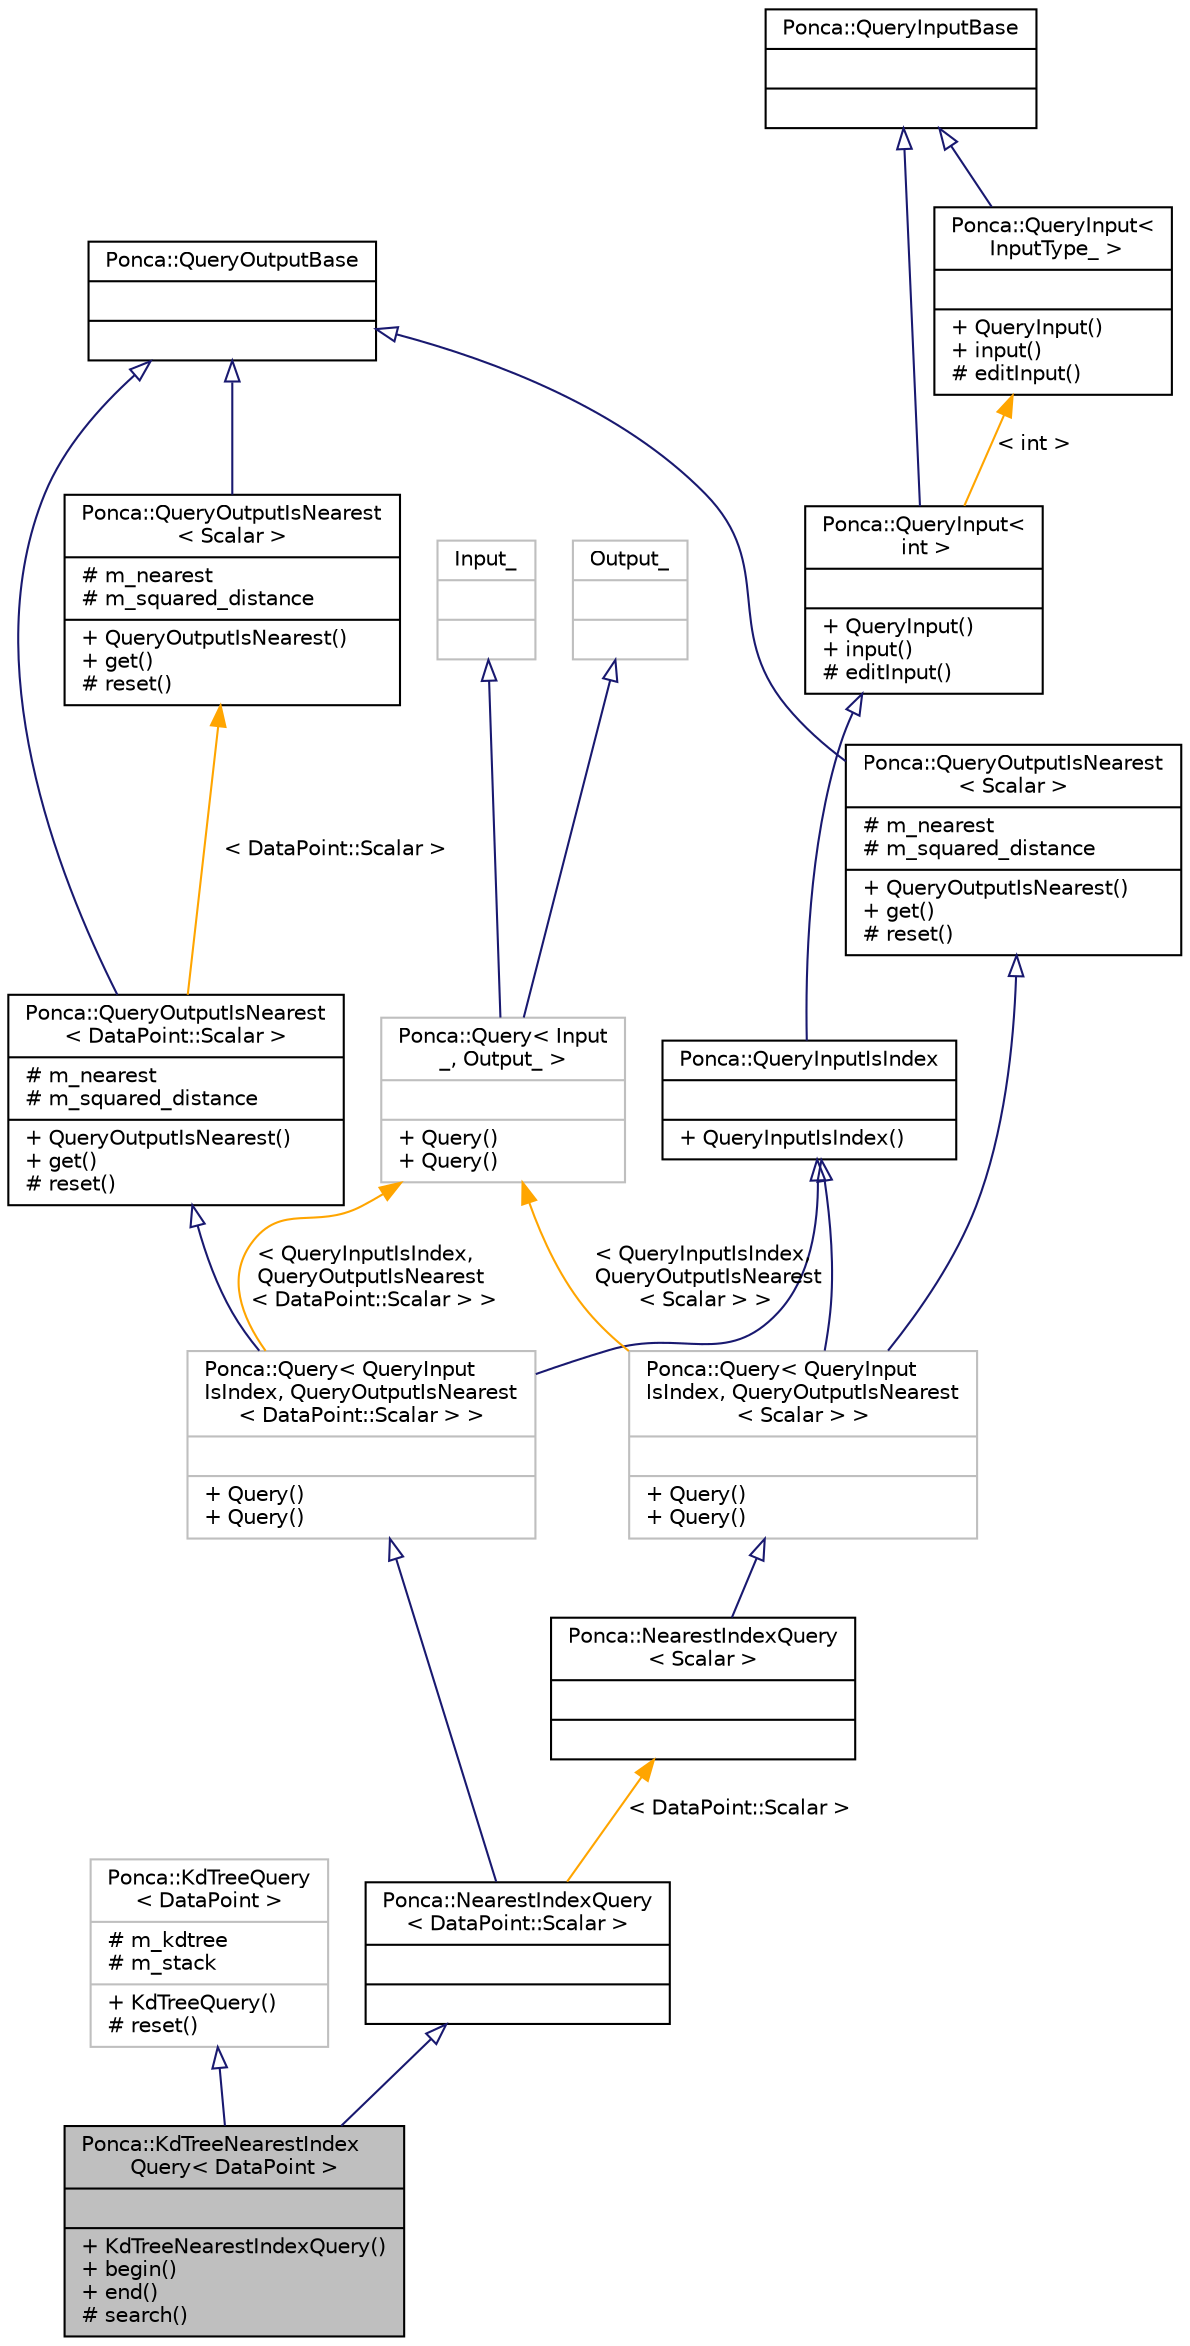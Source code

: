 digraph "Ponca::KdTreeNearestIndexQuery&lt; DataPoint &gt;"
{
 // INTERACTIVE_SVG=YES
 // LATEX_PDF_SIZE
  bgcolor="transparent";
  edge [fontname="Helvetica",fontsize="10",labelfontname="Helvetica",labelfontsize="10"];
  node [fontname="Helvetica",fontsize="10",shape=record];
  Node1 [label="{Ponca::KdTreeNearestIndex\lQuery\< DataPoint \>\n||+ KdTreeNearestIndexQuery()\l+ begin()\l+ end()\l# search()\l}",height=0.2,width=0.4,color="black", fillcolor="grey75", style="filled", fontcolor="black",tooltip=" "];
  Node2 -> Node1 [dir="back",color="midnightblue",fontsize="10",style="solid",arrowtail="onormal",fontname="Helvetica"];
  Node2 [label="{Ponca::KdTreeQuery\l\< DataPoint \>\n|# m_kdtree\l# m_stack\l|+ KdTreeQuery()\l# reset()\l}",height=0.2,width=0.4,color="grey75",URL="$group__spatialpartitioning.html#classPonca_1_1KdTreeQuery",tooltip=" "];
  Node3 -> Node1 [dir="back",color="midnightblue",fontsize="10",style="solid",arrowtail="onormal",fontname="Helvetica"];
  Node3 [label="{Ponca::NearestIndexQuery\l\< DataPoint::Scalar \>\n||}",height=0.2,width=0.4,color="black",URL="$group__spatialpartitioning.html",tooltip=" "];
  Node4 -> Node3 [dir="back",color="midnightblue",fontsize="10",style="solid",arrowtail="onormal",fontname="Helvetica"];
  Node4 [label="{Ponca::Query\< QueryInput\lIsIndex, QueryOutputIsNearest\l\< DataPoint::Scalar \> \>\n||+ Query()\l+ Query()\l}",height=0.2,width=0.4,color="grey75",URL="$group__spatialpartitioning.html",tooltip=" "];
  Node5 -> Node4 [dir="back",color="midnightblue",fontsize="10",style="solid",arrowtail="onormal",fontname="Helvetica"];
  Node5 [label="{Ponca::QueryInputIsIndex\n||+ QueryInputIsIndex()\l}",height=0.2,width=0.4,color="black",URL="$group__spatialpartitioning.html#structPonca_1_1QueryInputIsIndex",tooltip="Base class for queries storing points."];
  Node6 -> Node5 [dir="back",color="midnightblue",fontsize="10",style="solid",arrowtail="onormal",fontname="Helvetica"];
  Node6 [label="{Ponca::QueryInput\<\l int \>\n||+ QueryInput()\l+ input()\l# editInput()\l}",height=0.2,width=0.4,color="black",URL="$group__spatialpartitioning.html",tooltip=" "];
  Node7 -> Node6 [dir="back",color="midnightblue",fontsize="10",style="solid",arrowtail="onormal",fontname="Helvetica"];
  Node7 [label="{Ponca::QueryInputBase\n||}",height=0.2,width=0.4,color="black",URL="$group__spatialpartitioning.html#structPonca_1_1QueryInputBase",tooltip="Base class for queries input type."];
  Node8 -> Node6 [dir="back",color="orange",fontsize="10",style="solid",label=" \< int \>" ,fontname="Helvetica"];
  Node8 [label="{Ponca::QueryInput\<\l InputType_ \>\n||+ QueryInput()\l+ input()\l# editInput()\l}",height=0.2,width=0.4,color="black",URL="$group__spatialpartitioning.html#structPonca_1_1QueryInput",tooltip="Base class for typed queries input type."];
  Node7 -> Node8 [dir="back",color="midnightblue",fontsize="10",style="solid",arrowtail="onormal",fontname="Helvetica"];
  Node9 -> Node4 [dir="back",color="midnightblue",fontsize="10",style="solid",arrowtail="onormal",fontname="Helvetica"];
  Node9 [label="{Ponca::QueryOutputIsNearest\l\< DataPoint::Scalar \>\n|# m_nearest\l# m_squared_distance\l|+ QueryOutputIsNearest()\l+ get()\l# reset()\l}",height=0.2,width=0.4,color="black",URL="$group__spatialpartitioning.html",tooltip=" "];
  Node10 -> Node9 [dir="back",color="midnightblue",fontsize="10",style="solid",arrowtail="onormal",fontname="Helvetica"];
  Node10 [label="{Ponca::QueryOutputBase\n||}",height=0.2,width=0.4,color="black",URL="$group__spatialpartitioning.html#structPonca_1_1QueryOutputBase",tooltip="Base class for queries output type."];
  Node11 -> Node9 [dir="back",color="orange",fontsize="10",style="solid",label=" \< DataPoint::Scalar \>" ,fontname="Helvetica"];
  Node11 [label="{Ponca::QueryOutputIsNearest\l\< Scalar \>\n|# m_nearest\l# m_squared_distance\l|+ QueryOutputIsNearest()\l+ get()\l# reset()\l}",height=0.2,width=0.4,color="black",URL="$group__spatialpartitioning.html#structPonca_1_1QueryOutputIsNearest",tooltip="Base class for nearest queries."];
  Node10 -> Node11 [dir="back",color="midnightblue",fontsize="10",style="solid",arrowtail="onormal",fontname="Helvetica"];
  Node12 -> Node4 [dir="back",color="orange",fontsize="10",style="solid",label=" \< QueryInputIsIndex,\l QueryOutputIsNearest\l\< DataPoint::Scalar \> \>" ,fontname="Helvetica"];
  Node12 [label="{Ponca::Query\< Input\l_, Output_ \>\n||+ Query()\l+ Query()\l}",height=0.2,width=0.4,color="grey75",URL="$group__spatialpartitioning.html#structPonca_1_1Query",tooltip=" "];
  Node13 -> Node12 [dir="back",color="midnightblue",fontsize="10",style="solid",arrowtail="onormal",fontname="Helvetica"];
  Node13 [label="{Input_\n||}",height=0.2,width=0.4,color="grey75",tooltip=" "];
  Node14 -> Node12 [dir="back",color="midnightblue",fontsize="10",style="solid",arrowtail="onormal",fontname="Helvetica"];
  Node14 [label="{Output_\n||}",height=0.2,width=0.4,color="grey75",tooltip=" "];
  Node15 -> Node3 [dir="back",color="orange",fontsize="10",style="solid",label=" \< DataPoint::Scalar \>" ,fontname="Helvetica"];
  Node15 [label="{Ponca::NearestIndexQuery\l\< Scalar \>\n||}",height=0.2,width=0.4,color="black",URL="$group__spatialpartitioning.html#structPonca_1_1NearestIndexQuery",tooltip="Base Query class combining QueryInputIsIndex and QueryOutputIsNearest."];
  Node16 -> Node15 [dir="back",color="midnightblue",fontsize="10",style="solid",arrowtail="onormal",fontname="Helvetica"];
  Node16 [label="{Ponca::Query\< QueryInput\lIsIndex, QueryOutputIsNearest\l\< Scalar \> \>\n||+ Query()\l+ Query()\l}",height=0.2,width=0.4,color="grey75",URL="$group__spatialpartitioning.html",tooltip=" "];
  Node5 -> Node16 [dir="back",color="midnightblue",fontsize="10",style="solid",arrowtail="onormal",fontname="Helvetica"];
  Node17 -> Node16 [dir="back",color="midnightblue",fontsize="10",style="solid",arrowtail="onormal",fontname="Helvetica"];
  Node17 [label="{Ponca::QueryOutputIsNearest\l\< Scalar \>\n|# m_nearest\l# m_squared_distance\l|+ QueryOutputIsNearest()\l+ get()\l# reset()\l}",height=0.2,width=0.4,color="black",URL="$group__spatialpartitioning.html#structPonca_1_1QueryOutputIsNearest",tooltip="Base class for nearest queries."];
  Node10 -> Node17 [dir="back",color="midnightblue",fontsize="10",style="solid",arrowtail="onormal",fontname="Helvetica"];
  Node12 -> Node16 [dir="back",color="orange",fontsize="10",style="solid",label=" \< QueryInputIsIndex,\l QueryOutputIsNearest\l\< Scalar \> \>" ,fontname="Helvetica"];
}

